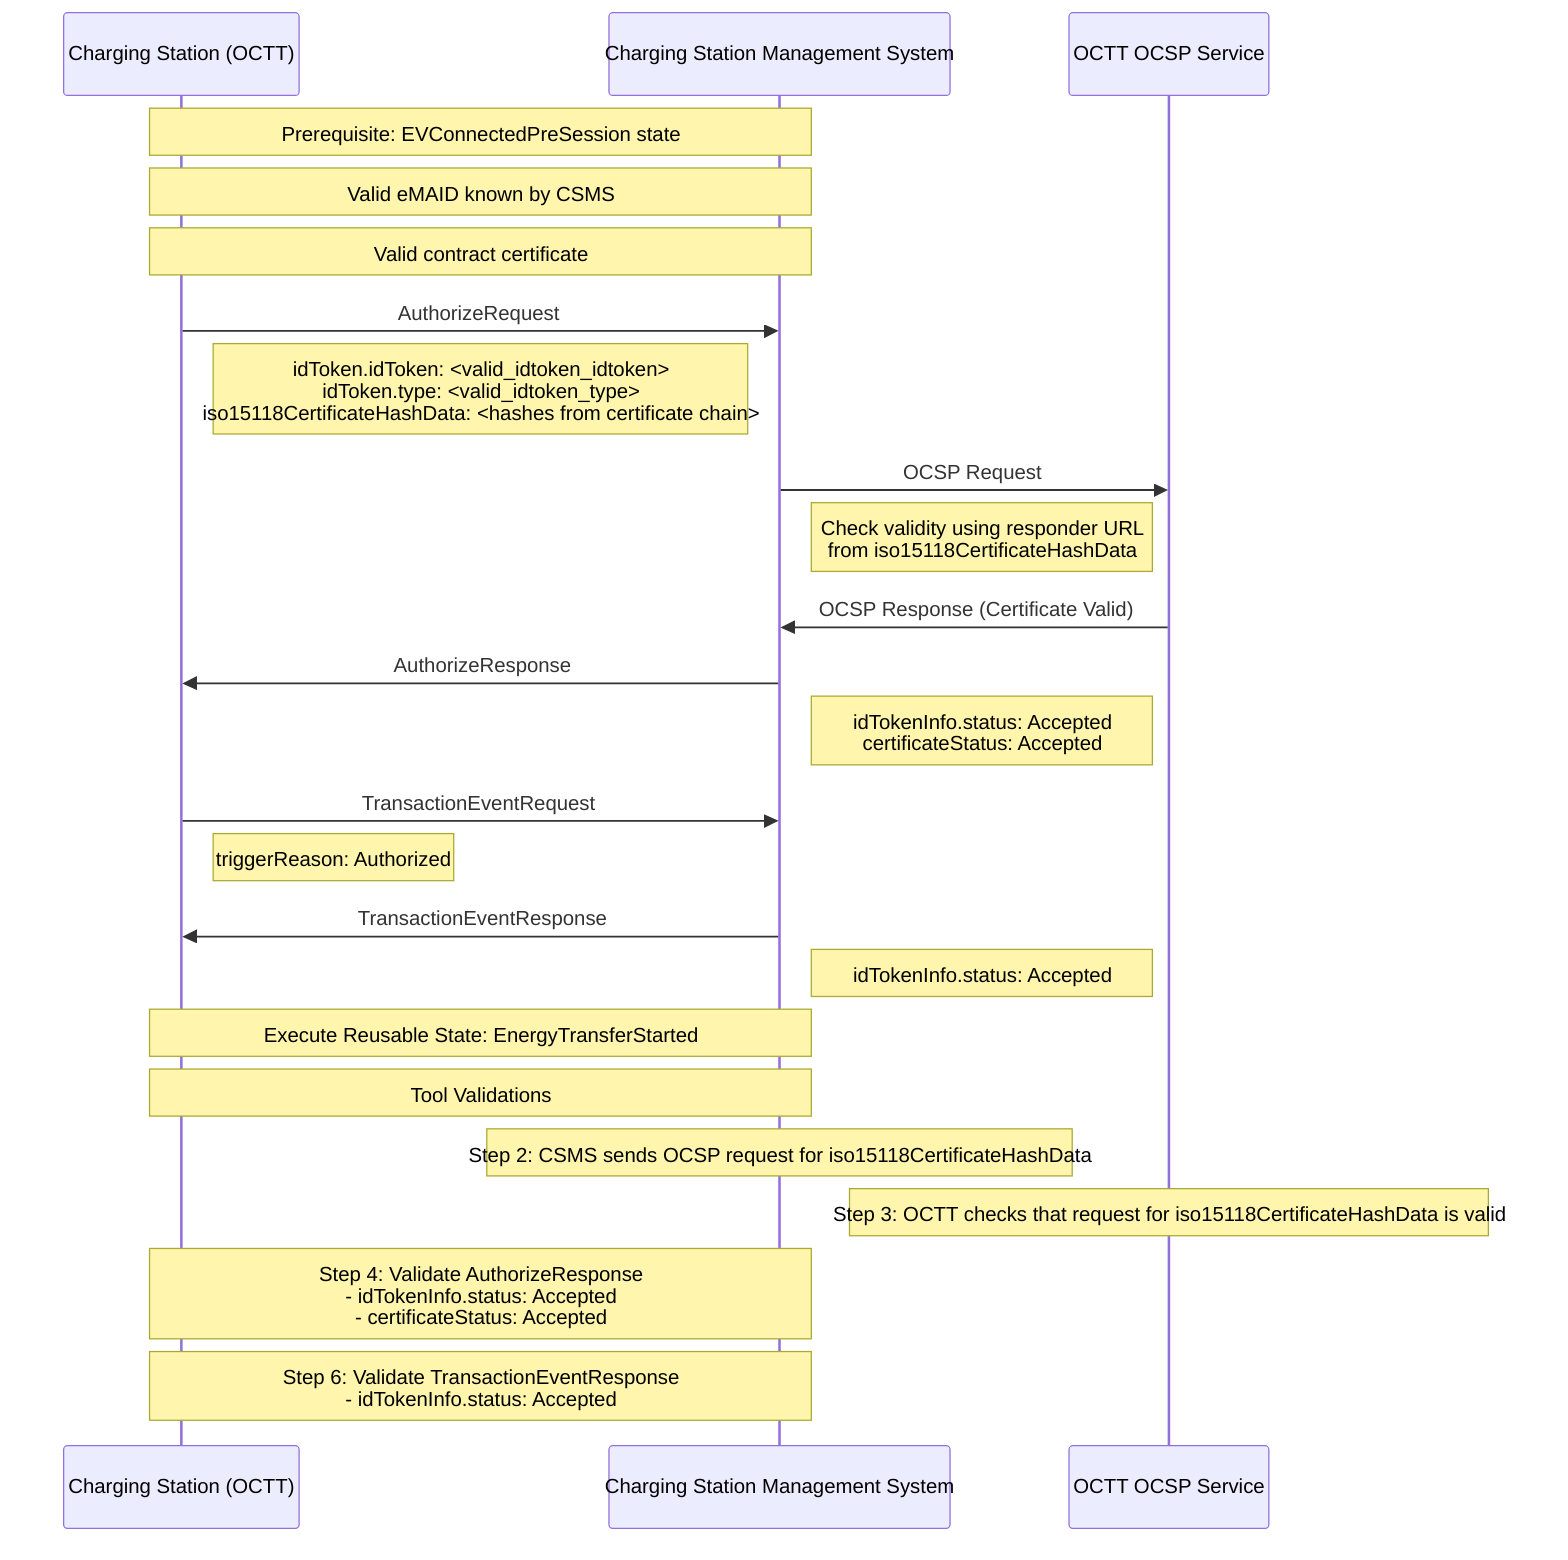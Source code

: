 sequenceDiagram
    participant CS as Charging Station (OCTT)
    participant CSMS as Charging Station Management System
    participant OCSP as OCTT OCSP Service
    
    Note over CS, CSMS: Prerequisite: EVConnectedPreSession state
    Note over CS, CSMS: Valid eMAID known by CSMS
    Note over CS, CSMS: Valid contract certificate
    
    CS->>CSMS: AuthorizeRequest
    Note right of CS: idToken.idToken: <valid_idtoken_idtoken><br>idToken.type: <valid_idtoken_type><br>iso15118CertificateHashData: <hashes from certificate chain>
    
    CSMS->>OCSP: OCSP Request
    Note right of CSMS: Check validity using responder URL<br>from iso15118CertificateHashData
    
    OCSP->>CSMS: OCSP Response (Certificate Valid)
    
    CSMS->>CS: AuthorizeResponse
    Note right of CSMS: idTokenInfo.status: Accepted<br>certificateStatus: Accepted
    
    CS->>CSMS: TransactionEventRequest
    Note right of CS: triggerReason: Authorized
    
    CSMS->>CS: TransactionEventResponse
    Note right of CSMS: idTokenInfo.status: Accepted
    
    Note over CS, CSMS: Execute Reusable State: EnergyTransferStarted
    
    Note over CS, CSMS: Tool Validations
    Note over CSMS: Step 2: CSMS sends OCSP request for iso15118CertificateHashData
    Note over OCSP: Step 3: OCTT checks that request for iso15118CertificateHashData is valid
    Note over CS, CSMS: Step 4: Validate AuthorizeResponse<br>- idTokenInfo.status: Accepted<br>- certificateStatus: Accepted
    Note over CS, CSMS: Step 6: Validate TransactionEventResponse<br>- idTokenInfo.status: Accepted
